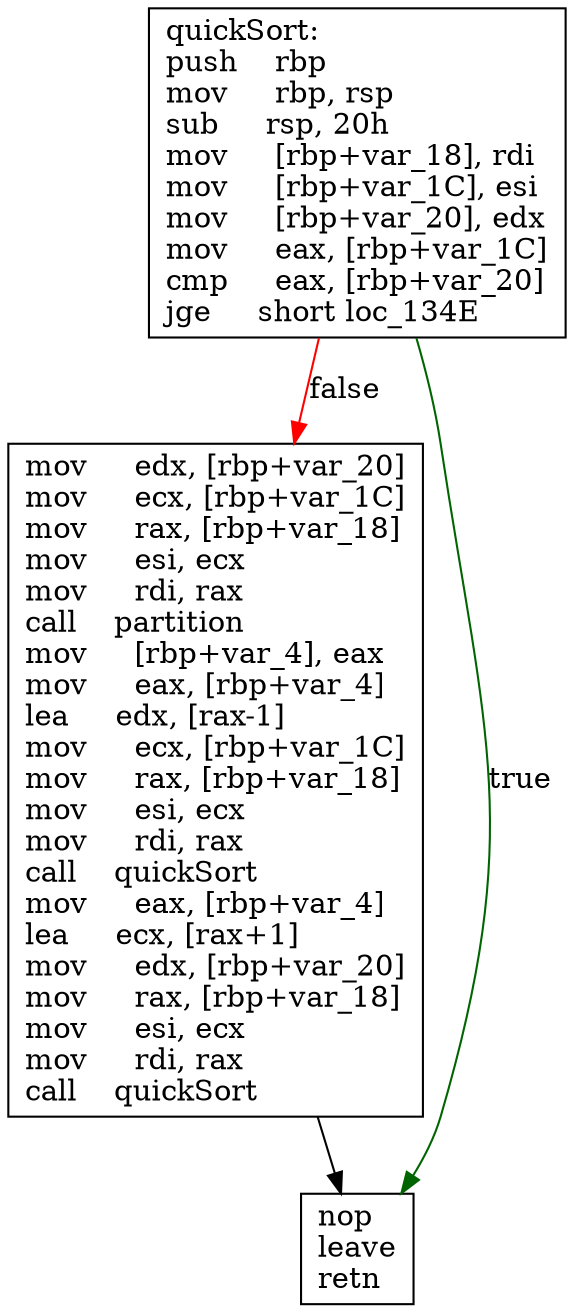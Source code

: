 digraph "quickSort" {
	graph [
	];
	node [
		shape = "box"
	];
	edge [
	];
	"0" [
		label = "quickSort:\lpush    rbp\lmov     rbp, rsp\lsub     rsp, 20h\lmov     [rbp+var_18], rdi\lmov     [rbp+var_1C], esi\lmov     [rbp+var_20], edx\lmov     eax, [rbp+var_1C]\lcmp     eax, [rbp+var_20]\ljge     short loc_134E\l"
	];
	"1" [
		label = "mov     edx, [rbp+var_20]\lmov     ecx, [rbp+var_1C]\lmov     rax, [rbp+var_18]\lmov     esi, ecx\lmov     rdi, rax\lcall    partition\lmov     [rbp+var_4], eax\lmov     eax, [rbp+var_4]\llea     edx, [rax-1]\lmov     ecx, [rbp+var_1C]\lmov     rax, [rbp+var_18]\lmov     esi, ecx\lmov     rdi, rax\lcall    quickSort\lmov     eax, [rbp+var_4]\llea     ecx, [rax+1]\lmov     edx, [rbp+var_20]\lmov     rax, [rbp+var_18]\lmov     esi, ecx\lmov     rdi, rax\lcall    quickSort\l"
	];
	"2" [
		label = "nop\lleave\lretn\l"
	];
// node 0
	"0" -> "1" [ label = "false", color = red ];
	"0" -> "2" [ label = "true", color = darkgreen ];
// node 1
	"1" -> "2" [ ];
// node 2
}
